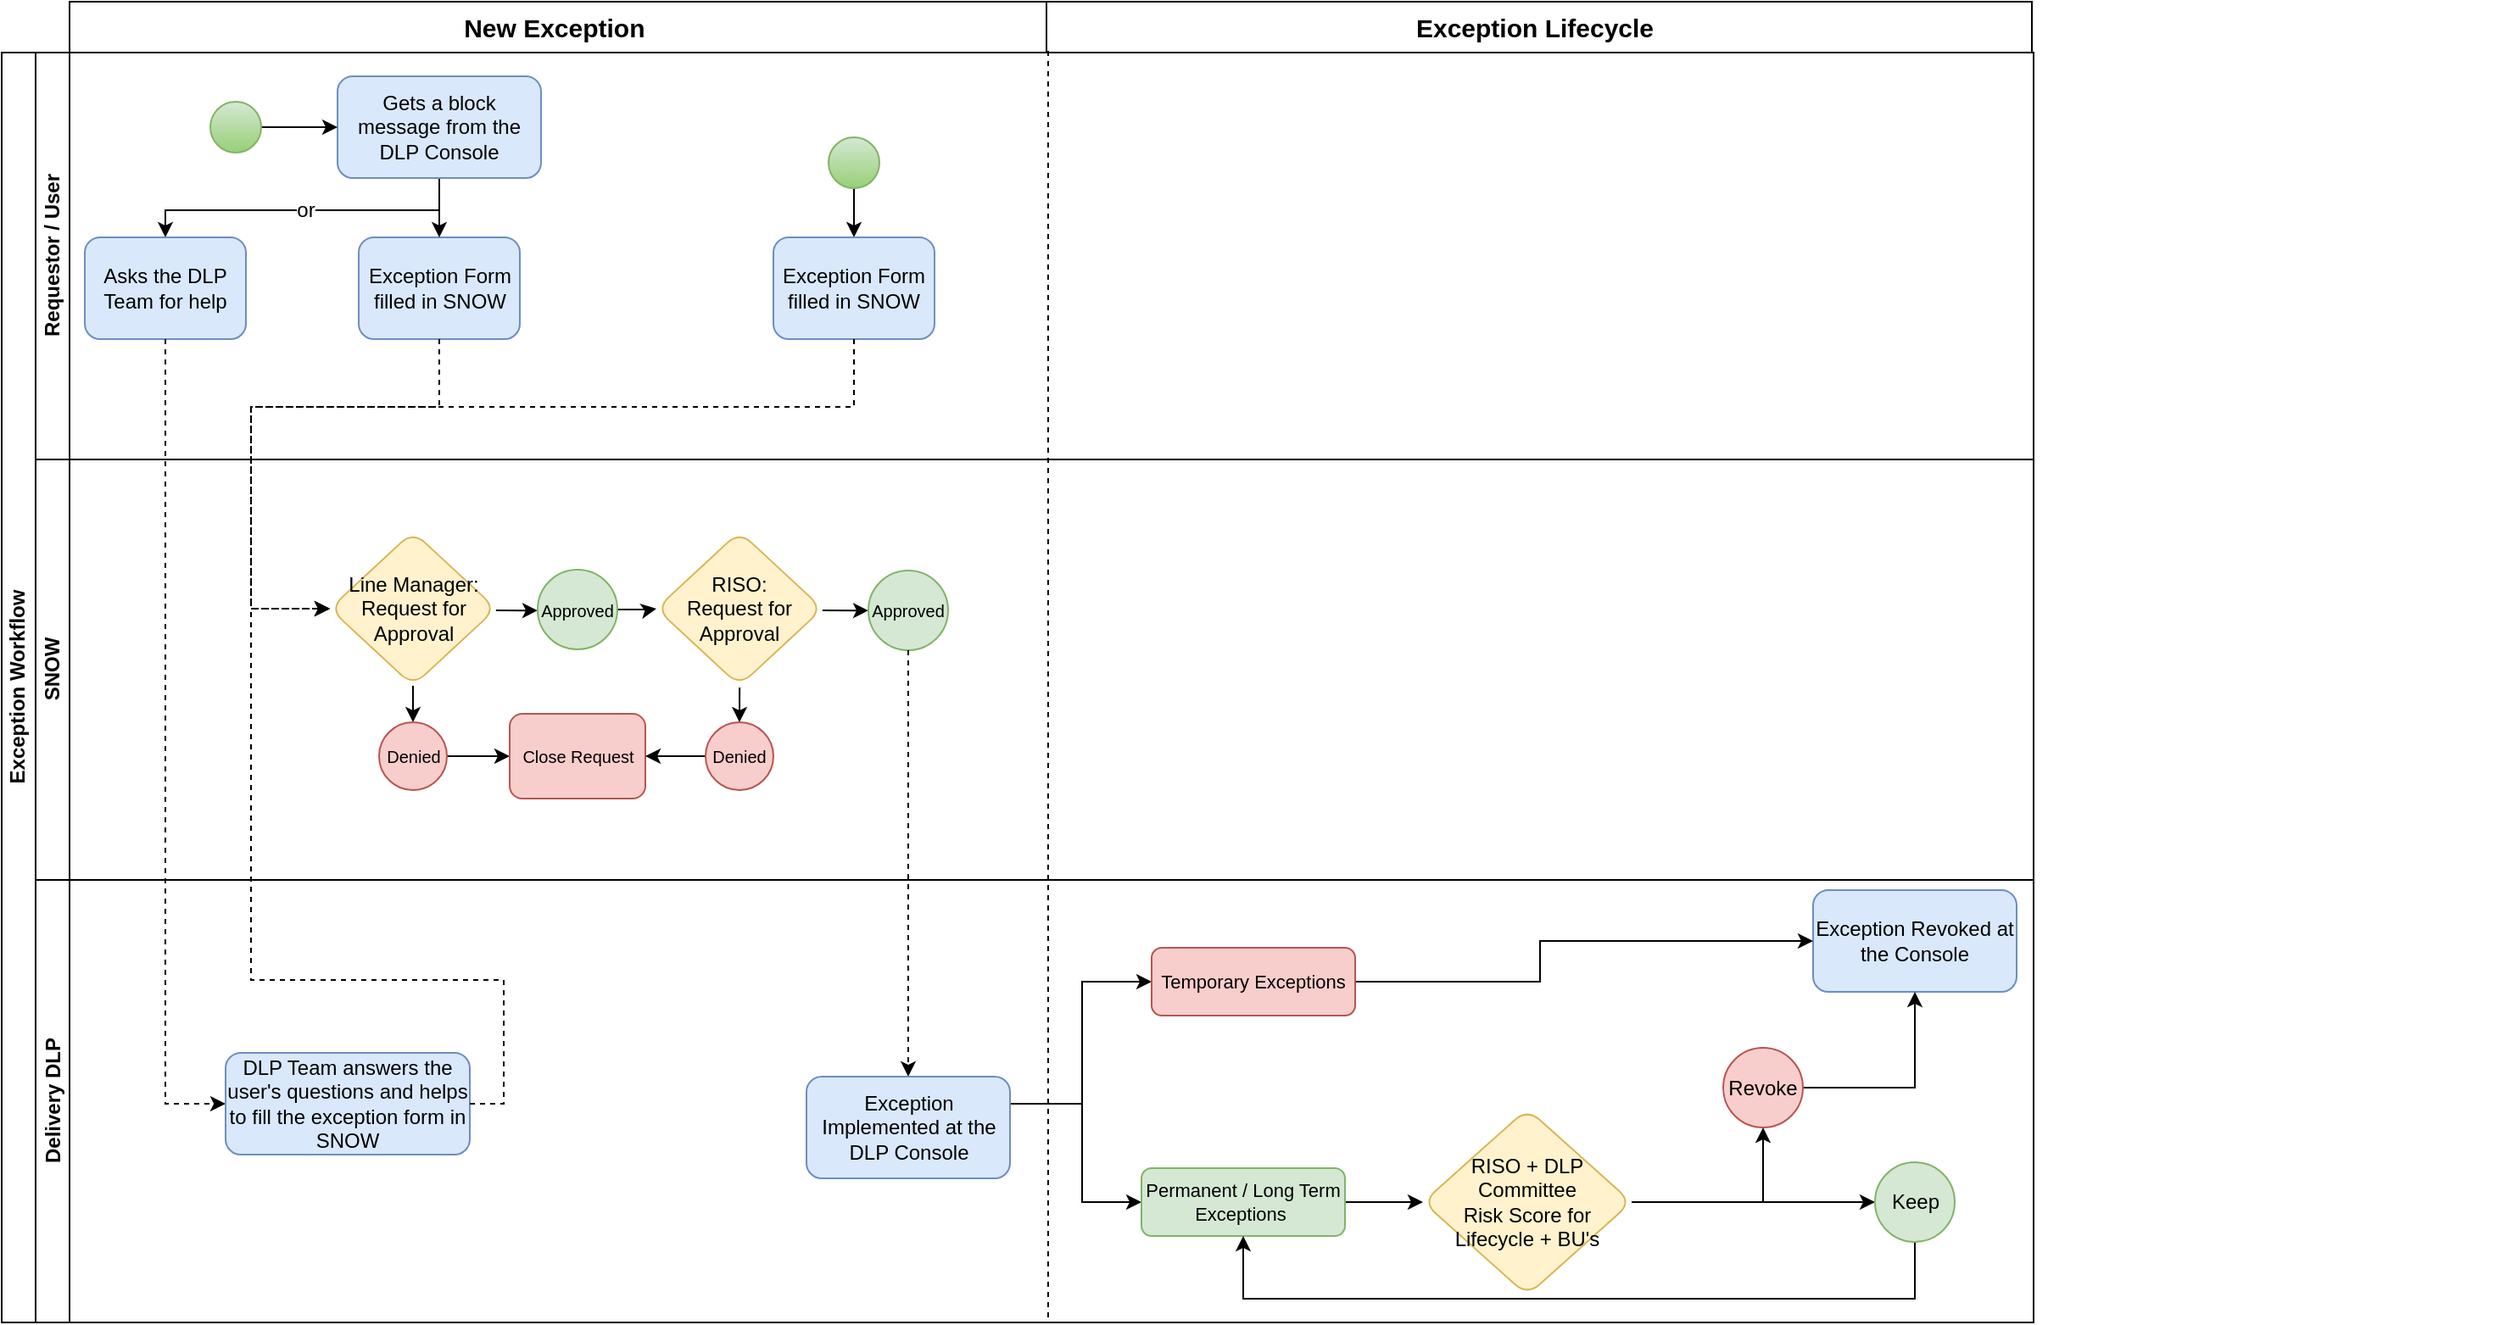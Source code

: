 <mxfile version="14.1.8" type="github"><diagram id="prtHgNgQTEPvFCAcTncT" name="Page-1"><mxGraphModel dx="868" dy="494" grid="0" gridSize="10" guides="1" tooltips="1" connect="1" arrows="1" fold="1" page="1" pageScale="1" pageWidth="827" pageHeight="1169" background="#ffffff" math="0" shadow="0"><root><mxCell id="0"/><mxCell id="1" parent="0"/><mxCell id="IFuyZPGNjVIuvtVVakYO-32" value="" style="group" vertex="1" connectable="0" parent="1"><mxGeometry x="84" width="1472" height="729" as="geometry"/></mxCell><mxCell id="IFuyZPGNjVIuvtVVakYO-29" value="" style="group" vertex="1" connectable="0" parent="IFuyZPGNjVIuvtVVakYO-32"><mxGeometry width="1472" height="729" as="geometry"/></mxCell><mxCell id="dNxyNK7c78bLwvsdeMH5-19" value="Exception Workflow" style="swimlane;html=1;childLayout=stackLayout;resizeParent=1;resizeParentMax=0;horizontal=0;startSize=20;horizontalStack=0;" parent="IFuyZPGNjVIuvtVVakYO-29" vertex="1"><mxGeometry y="30" width="1198" height="749" as="geometry"/></mxCell><mxCell id="dNxyNK7c78bLwvsdeMH5-20" value="Requestor / User" style="swimlane;html=1;startSize=20;horizontal=0;" parent="dNxyNK7c78bLwvsdeMH5-19" vertex="1"><mxGeometry x="20" width="1178" height="240" as="geometry"/></mxCell><mxCell id="dNxyNK7c78bLwvsdeMH5-24" value="Exception Form filled in SNOW" style="rounded=1;whiteSpace=wrap;html=1;fontFamily=Helvetica;fontSize=12;align=center;fillColor=#dae8fc;strokeColor=#6c8ebf;" parent="dNxyNK7c78bLwvsdeMH5-20" vertex="1"><mxGeometry x="190.5" y="109" width="95" height="60" as="geometry"/></mxCell><mxCell id="IFuyZPGNjVIuvtVVakYO-30" value="Exception Lifecycle" style="rounded=0;whiteSpace=wrap;html=1;fontSize=15;fontStyle=1" vertex="1" parent="dNxyNK7c78bLwvsdeMH5-20"><mxGeometry x="591" y="-30" width="586" height="30" as="geometry"/></mxCell><mxCell id="IFuyZPGNjVIuvtVVakYO-157" style="edgeStyle=orthogonalEdgeStyle;rounded=0;orthogonalLoop=1;jettySize=auto;html=1;entryX=0.5;entryY=0;entryDx=0;entryDy=0;fontSize=10;" edge="1" parent="dNxyNK7c78bLwvsdeMH5-20" source="IFuyZPGNjVIuvtVVakYO-155" target="dNxyNK7c78bLwvsdeMH5-24"><mxGeometry relative="1" as="geometry"/></mxCell><mxCell id="IFuyZPGNjVIuvtVVakYO-187" value="or" style="edgeStyle=orthogonalEdgeStyle;rounded=0;orthogonalLoop=1;jettySize=auto;html=1;entryX=0.5;entryY=0;entryDx=0;entryDy=0;fontSize=12;" edge="1" parent="dNxyNK7c78bLwvsdeMH5-20" source="IFuyZPGNjVIuvtVVakYO-155" target="IFuyZPGNjVIuvtVVakYO-156"><mxGeometry relative="1" as="geometry"><Array as="points"><mxPoint x="238" y="93"/><mxPoint x="77" y="93"/></Array></mxGeometry></mxCell><mxCell id="IFuyZPGNjVIuvtVVakYO-155" value="&lt;font style=&quot;font-size: 12px&quot;&gt;Gets a block message from the DLP Console&lt;/font&gt;" style="rounded=1;whiteSpace=wrap;html=1;fontSize=10;fillColor=#dae8fc;strokeColor=#6c8ebf;" vertex="1" parent="dNxyNK7c78bLwvsdeMH5-20"><mxGeometry x="178" y="14" width="120" height="60" as="geometry"/></mxCell><mxCell id="IFuyZPGNjVIuvtVVakYO-162" style="edgeStyle=orthogonalEdgeStyle;rounded=0;orthogonalLoop=1;jettySize=auto;html=1;entryX=0;entryY=0.5;entryDx=0;entryDy=0;fontSize=10;" edge="1" parent="dNxyNK7c78bLwvsdeMH5-20" source="IFuyZPGNjVIuvtVVakYO-161" target="IFuyZPGNjVIuvtVVakYO-155"><mxGeometry relative="1" as="geometry"/></mxCell><mxCell id="IFuyZPGNjVIuvtVVakYO-161" value="" style="ellipse;whiteSpace=wrap;html=1;aspect=fixed;rounded=1;fontSize=10;fillColor=#d5e8d4;strokeColor=#82b366;gradientColor=#97d077;" vertex="1" parent="dNxyNK7c78bLwvsdeMH5-20"><mxGeometry x="103" y="29" width="30" height="30" as="geometry"/></mxCell><mxCell id="IFuyZPGNjVIuvtVVakYO-165" style="edgeStyle=orthogonalEdgeStyle;rounded=0;orthogonalLoop=1;jettySize=auto;html=1;entryX=0.5;entryY=0;entryDx=0;entryDy=0;fontSize=10;" edge="1" parent="dNxyNK7c78bLwvsdeMH5-20" source="IFuyZPGNjVIuvtVVakYO-163" target="IFuyZPGNjVIuvtVVakYO-164"><mxGeometry relative="1" as="geometry"/></mxCell><mxCell id="IFuyZPGNjVIuvtVVakYO-163" value="" style="ellipse;whiteSpace=wrap;html=1;aspect=fixed;rounded=1;fontSize=10;fillColor=#d5e8d4;strokeColor=#82b366;gradientColor=#97d077;" vertex="1" parent="dNxyNK7c78bLwvsdeMH5-20"><mxGeometry x="467.5" y="50" width="30" height="30" as="geometry"/></mxCell><mxCell id="IFuyZPGNjVIuvtVVakYO-164" value="Exception Form filled in SNOW" style="rounded=1;whiteSpace=wrap;html=1;fontFamily=Helvetica;fontSize=12;align=center;fillColor=#dae8fc;strokeColor=#6c8ebf;" vertex="1" parent="dNxyNK7c78bLwvsdeMH5-20"><mxGeometry x="435" y="109" width="95" height="60" as="geometry"/></mxCell><mxCell id="IFuyZPGNjVIuvtVVakYO-156" value="Asks the DLP Team for help" style="rounded=1;whiteSpace=wrap;html=1;fontFamily=Helvetica;fontSize=12;align=center;fillColor=#dae8fc;strokeColor=#6c8ebf;" vertex="1" parent="dNxyNK7c78bLwvsdeMH5-20"><mxGeometry x="29" y="109" width="95" height="60" as="geometry"/></mxCell><mxCell id="dNxyNK7c78bLwvsdeMH5-21" value="SNOW" style="swimlane;html=1;startSize=20;horizontal=0;" parent="dNxyNK7c78bLwvsdeMH5-19" vertex="1"><mxGeometry x="20" y="240" width="1178" height="248" as="geometry"/></mxCell><mxCell id="IFuyZPGNjVIuvtVVakYO-18" style="edgeStyle=orthogonalEdgeStyle;rounded=0;orthogonalLoop=1;jettySize=auto;html=1;entryX=0;entryY=0.5;entryDx=0;entryDy=0;fontSize=10;" edge="1" parent="dNxyNK7c78bLwvsdeMH5-21" target="IFuyZPGNjVIuvtVVakYO-5"><mxGeometry relative="1" as="geometry"><mxPoint x="271.437" y="89.059" as="sourcePoint"/></mxGeometry></mxCell><mxCell id="IFuyZPGNjVIuvtVVakYO-192" style="edgeStyle=orthogonalEdgeStyle;rounded=0;orthogonalLoop=1;jettySize=auto;html=1;entryX=0.5;entryY=0;entryDx=0;entryDy=0;fontSize=12;" edge="1" parent="dNxyNK7c78bLwvsdeMH5-21" source="IFuyZPGNjVIuvtVVakYO-2" target="IFuyZPGNjVIuvtVVakYO-11"><mxGeometry relative="1" as="geometry"/></mxCell><mxCell id="IFuyZPGNjVIuvtVVakYO-2" value="&lt;font style=&quot;font-size: 12px&quot;&gt;Line Manager:&lt;br&gt;Request for Approval&lt;/font&gt;" style="rhombus;rounded=1;whiteSpace=wrap;html=1;fontFamily=Helvetica;fontSize=12;align=center;fillColor=#fff2cc;strokeColor=#d6b656;" vertex="1" parent="dNxyNK7c78bLwvsdeMH5-21"><mxGeometry x="173.5" y="42.5" width="98" height="91" as="geometry"/></mxCell><mxCell id="IFuyZPGNjVIuvtVVakYO-169" style="edgeStyle=orthogonalEdgeStyle;rounded=0;orthogonalLoop=1;jettySize=auto;html=1;entryX=0;entryY=0.5;entryDx=0;entryDy=0;fontSize=15;" edge="1" parent="dNxyNK7c78bLwvsdeMH5-21" source="IFuyZPGNjVIuvtVVakYO-5" target="IFuyZPGNjVIuvtVVakYO-82"><mxGeometry relative="1" as="geometry"/></mxCell><mxCell id="IFuyZPGNjVIuvtVVakYO-5" value="Approved" style="ellipse;whiteSpace=wrap;html=1;aspect=fixed;fillColor=#d5e8d4;strokeColor=#82b366;fontSize=10;" vertex="1" parent="dNxyNK7c78bLwvsdeMH5-21"><mxGeometry x="296" y="65" width="47" height="47" as="geometry"/></mxCell><mxCell id="IFuyZPGNjVIuvtVVakYO-191" style="edgeStyle=orthogonalEdgeStyle;rounded=0;orthogonalLoop=1;jettySize=auto;html=1;entryX=0;entryY=0.5;entryDx=0;entryDy=0;fontSize=12;" edge="1" parent="dNxyNK7c78bLwvsdeMH5-21" source="IFuyZPGNjVIuvtVVakYO-11" target="IFuyZPGNjVIuvtVVakYO-20"><mxGeometry relative="1" as="geometry"/></mxCell><mxCell id="IFuyZPGNjVIuvtVVakYO-11" value="Denied" style="ellipse;whiteSpace=wrap;html=1;aspect=fixed;rounded=1;fontSize=10;fillColor=#f8cecc;strokeColor=#b85450;" vertex="1" parent="dNxyNK7c78bLwvsdeMH5-21"><mxGeometry x="202.5" y="155" width="40" height="40" as="geometry"/></mxCell><mxCell id="IFuyZPGNjVIuvtVVakYO-20" value="Close Request" style="rounded=1;whiteSpace=wrap;html=1;fontSize=10;fillColor=#f8cecc;strokeColor=#b85450;" vertex="1" parent="dNxyNK7c78bLwvsdeMH5-21"><mxGeometry x="279.5" y="150" width="80" height="50" as="geometry"/></mxCell><mxCell id="IFuyZPGNjVIuvtVVakYO-86" style="edgeStyle=orthogonalEdgeStyle;rounded=0;orthogonalLoop=1;jettySize=auto;html=1;entryX=0.5;entryY=0;entryDx=0;entryDy=0;fontSize=10;" edge="1" parent="dNxyNK7c78bLwvsdeMH5-21" target="IFuyZPGNjVIuvtVVakYO-85"><mxGeometry relative="1" as="geometry"><mxPoint x="415.059" y="134.445" as="sourcePoint"/></mxGeometry></mxCell><mxCell id="IFuyZPGNjVIuvtVVakYO-89" style="edgeStyle=orthogonalEdgeStyle;rounded=0;orthogonalLoop=1;jettySize=auto;html=1;entryX=0;entryY=0.5;entryDx=0;entryDy=0;fontSize=10;" edge="1" parent="dNxyNK7c78bLwvsdeMH5-21" target="IFuyZPGNjVIuvtVVakYO-88"><mxGeometry relative="1" as="geometry"><mxPoint x="463.937" y="89.059" as="sourcePoint"/></mxGeometry></mxCell><mxCell id="IFuyZPGNjVIuvtVVakYO-82" value="RISO:&lt;br&gt;Request for Approval" style="rhombus;rounded=1;whiteSpace=wrap;html=1;fontFamily=Helvetica;fontSize=12;align=center;fillColor=#fff2cc;strokeColor=#d6b656;" vertex="1" parent="dNxyNK7c78bLwvsdeMH5-21"><mxGeometry x="366" y="42.5" width="98" height="91" as="geometry"/></mxCell><mxCell id="IFuyZPGNjVIuvtVVakYO-170" style="edgeStyle=orthogonalEdgeStyle;rounded=0;orthogonalLoop=1;jettySize=auto;html=1;entryX=1;entryY=0.5;entryDx=0;entryDy=0;fontSize=15;" edge="1" parent="dNxyNK7c78bLwvsdeMH5-21" source="IFuyZPGNjVIuvtVVakYO-85" target="IFuyZPGNjVIuvtVVakYO-20"><mxGeometry relative="1" as="geometry"/></mxCell><mxCell id="IFuyZPGNjVIuvtVVakYO-85" value="Denied" style="ellipse;whiteSpace=wrap;html=1;aspect=fixed;rounded=1;fontSize=10;fillColor=#f8cecc;strokeColor=#b85450;" vertex="1" parent="dNxyNK7c78bLwvsdeMH5-21"><mxGeometry x="395" y="155" width="40" height="40" as="geometry"/></mxCell><mxCell id="IFuyZPGNjVIuvtVVakYO-88" value="Approved" style="ellipse;whiteSpace=wrap;html=1;aspect=fixed;fillColor=#d5e8d4;strokeColor=#82b366;fontSize=10;" vertex="1" parent="dNxyNK7c78bLwvsdeMH5-21"><mxGeometry x="491" y="65.5" width="47" height="47" as="geometry"/></mxCell><mxCell id="IFuyZPGNjVIuvtVVakYO-160" style="edgeStyle=orthogonalEdgeStyle;rounded=0;orthogonalLoop=1;jettySize=auto;html=1;entryX=0;entryY=0.5;entryDx=0;entryDy=0;fontSize=10;dashed=1;" edge="1" parent="dNxyNK7c78bLwvsdeMH5-19" source="dNxyNK7c78bLwvsdeMH5-24" target="IFuyZPGNjVIuvtVVakYO-2"><mxGeometry relative="1" as="geometry"><Array as="points"><mxPoint x="258" y="209"/><mxPoint x="147" y="209"/><mxPoint x="147" y="328"/></Array></mxGeometry></mxCell><mxCell id="IFuyZPGNjVIuvtVVakYO-171" style="edgeStyle=orthogonalEdgeStyle;rounded=0;orthogonalLoop=1;jettySize=auto;html=1;entryX=0.5;entryY=0;entryDx=0;entryDy=0;fontSize=15;dashed=1;exitX=0.5;exitY=1;exitDx=0;exitDy=0;" edge="1" parent="dNxyNK7c78bLwvsdeMH5-19" source="IFuyZPGNjVIuvtVVakYO-88" target="IFuyZPGNjVIuvtVVakYO-23"><mxGeometry relative="1" as="geometry"><Array as="points"><mxPoint x="535" y="595"/></Array></mxGeometry></mxCell><mxCell id="IFuyZPGNjVIuvtVVakYO-189" style="edgeStyle=orthogonalEdgeStyle;rounded=0;orthogonalLoop=1;jettySize=auto;html=1;entryX=0;entryY=0.5;entryDx=0;entryDy=0;fontSize=12;dashed=1;exitX=0.5;exitY=1;exitDx=0;exitDy=0;" edge="1" parent="dNxyNK7c78bLwvsdeMH5-19" source="IFuyZPGNjVIuvtVVakYO-156" target="IFuyZPGNjVIuvtVVakYO-188"><mxGeometry relative="1" as="geometry"><Array as="points"><mxPoint x="97" y="620"/></Array></mxGeometry></mxCell><mxCell id="IFuyZPGNjVIuvtVVakYO-193" style="edgeStyle=orthogonalEdgeStyle;rounded=0;orthogonalLoop=1;jettySize=auto;html=1;entryX=0;entryY=0.5;entryDx=0;entryDy=0;fontSize=12;dashed=1;" edge="1" parent="dNxyNK7c78bLwvsdeMH5-19" source="IFuyZPGNjVIuvtVVakYO-164" target="IFuyZPGNjVIuvtVVakYO-2"><mxGeometry relative="1" as="geometry"><Array as="points"><mxPoint x="502" y="209"/><mxPoint x="147" y="209"/><mxPoint x="147" y="328"/></Array></mxGeometry></mxCell><mxCell id="dNxyNK7c78bLwvsdeMH5-22" value="Delivery DLP" style="swimlane;html=1;startSize=20;horizontal=0;" parent="dNxyNK7c78bLwvsdeMH5-19" vertex="1"><mxGeometry x="20" y="488" width="1178" height="261" as="geometry"/></mxCell><mxCell id="IFuyZPGNjVIuvtVVakYO-177" style="edgeStyle=orthogonalEdgeStyle;rounded=0;orthogonalLoop=1;jettySize=auto;html=1;entryX=0;entryY=0.5;entryDx=0;entryDy=0;fontSize=15;" edge="1" parent="dNxyNK7c78bLwvsdeMH5-22" source="IFuyZPGNjVIuvtVVakYO-23" target="IFuyZPGNjVIuvtVVakYO-33"><mxGeometry relative="1" as="geometry"><Array as="points"><mxPoint x="617" y="132"/><mxPoint x="617" y="60"/></Array></mxGeometry></mxCell><mxCell id="IFuyZPGNjVIuvtVVakYO-178" style="edgeStyle=orthogonalEdgeStyle;rounded=0;orthogonalLoop=1;jettySize=auto;html=1;entryX=0;entryY=0.5;entryDx=0;entryDy=0;fontSize=15;" edge="1" parent="dNxyNK7c78bLwvsdeMH5-22" source="IFuyZPGNjVIuvtVVakYO-23" target="IFuyZPGNjVIuvtVVakYO-34"><mxGeometry relative="1" as="geometry"><Array as="points"><mxPoint x="617" y="132"/><mxPoint x="617" y="190"/></Array></mxGeometry></mxCell><mxCell id="IFuyZPGNjVIuvtVVakYO-23" value="Exception Implemented at the DLP Console" style="rounded=1;whiteSpace=wrap;html=1;fontSize=12;fillColor=#dae8fc;strokeColor=#6c8ebf;" vertex="1" parent="dNxyNK7c78bLwvsdeMH5-22"><mxGeometry x="454.5" y="116" width="120" height="60" as="geometry"/></mxCell><mxCell id="IFuyZPGNjVIuvtVVakYO-49" value="Exception Revoked at the Console" style="rounded=1;whiteSpace=wrap;html=1;fontSize=12;fillColor=#dae8fc;strokeColor=#6c8ebf;" vertex="1" parent="dNxyNK7c78bLwvsdeMH5-22"><mxGeometry x="1048" y="6" width="120" height="60" as="geometry"/></mxCell><mxCell id="IFuyZPGNjVIuvtVVakYO-176" style="edgeStyle=orthogonalEdgeStyle;rounded=0;orthogonalLoop=1;jettySize=auto;html=1;entryX=0;entryY=0.5;entryDx=0;entryDy=0;fontSize=15;" edge="1" parent="dNxyNK7c78bLwvsdeMH5-22" source="IFuyZPGNjVIuvtVVakYO-33" target="IFuyZPGNjVIuvtVVakYO-49"><mxGeometry relative="1" as="geometry"><Array as="points"><mxPoint x="718" y="60"/><mxPoint x="887" y="60"/><mxPoint x="887" y="36"/></Array></mxGeometry></mxCell><mxCell id="IFuyZPGNjVIuvtVVakYO-33" value="Temporary Exceptions" style="rounded=1;whiteSpace=wrap;html=1;fontSize=11;fillColor=#f8cecc;strokeColor=#b85450;" vertex="1" parent="dNxyNK7c78bLwvsdeMH5-22"><mxGeometry x="658" y="40" width="120" height="40" as="geometry"/></mxCell><mxCell id="IFuyZPGNjVIuvtVVakYO-180" style="edgeStyle=orthogonalEdgeStyle;rounded=0;orthogonalLoop=1;jettySize=auto;html=1;entryX=0;entryY=0.5;entryDx=0;entryDy=0;fontSize=15;" edge="1" parent="dNxyNK7c78bLwvsdeMH5-22" source="IFuyZPGNjVIuvtVVakYO-34" target="IFuyZPGNjVIuvtVVakYO-58"><mxGeometry relative="1" as="geometry"/></mxCell><mxCell id="IFuyZPGNjVIuvtVVakYO-34" value="Permanent / Long Term Exceptions&amp;nbsp;" style="rounded=1;whiteSpace=wrap;html=1;fontSize=11;fillColor=#d5e8d4;strokeColor=#82b366;" vertex="1" parent="dNxyNK7c78bLwvsdeMH5-22"><mxGeometry x="652" y="170" width="120" height="40" as="geometry"/></mxCell><mxCell id="IFuyZPGNjVIuvtVVakYO-183" style="edgeStyle=orthogonalEdgeStyle;rounded=0;orthogonalLoop=1;jettySize=auto;html=1;entryX=0;entryY=0.5;entryDx=0;entryDy=0;fontSize=15;" edge="1" parent="dNxyNK7c78bLwvsdeMH5-22" source="IFuyZPGNjVIuvtVVakYO-58" target="IFuyZPGNjVIuvtVVakYO-181"><mxGeometry relative="1" as="geometry"/></mxCell><mxCell id="IFuyZPGNjVIuvtVVakYO-185" style="edgeStyle=orthogonalEdgeStyle;rounded=0;orthogonalLoop=1;jettySize=auto;html=1;entryX=0.5;entryY=1;entryDx=0;entryDy=0;fontSize=15;" edge="1" parent="dNxyNK7c78bLwvsdeMH5-22" source="IFuyZPGNjVIuvtVVakYO-58" target="IFuyZPGNjVIuvtVVakYO-184"><mxGeometry relative="1" as="geometry"/></mxCell><mxCell id="IFuyZPGNjVIuvtVVakYO-58" value="RISO + DLP Committee&lt;br style=&quot;font-size: 12px;&quot;&gt;Risk Score for Lifecycle + BU's" style="rhombus;rounded=1;whiteSpace=wrap;html=1;fontSize=12;fillColor=#fff2cc;strokeColor=#d6b656;" vertex="1" parent="dNxyNK7c78bLwvsdeMH5-22"><mxGeometry x="818" y="135" width="123" height="110" as="geometry"/></mxCell><mxCell id="IFuyZPGNjVIuvtVVakYO-198" style="edgeStyle=orthogonalEdgeStyle;rounded=0;orthogonalLoop=1;jettySize=auto;html=1;entryX=0.5;entryY=1;entryDx=0;entryDy=0;fontSize=12;" edge="1" parent="dNxyNK7c78bLwvsdeMH5-22" source="IFuyZPGNjVIuvtVVakYO-181" target="IFuyZPGNjVIuvtVVakYO-34"><mxGeometry relative="1" as="geometry"><Array as="points"><mxPoint x="1108" y="247"/><mxPoint x="712" y="247"/></Array></mxGeometry></mxCell><mxCell id="IFuyZPGNjVIuvtVVakYO-181" value="Keep" style="ellipse;whiteSpace=wrap;html=1;aspect=fixed;fillColor=#d5e8d4;strokeColor=#82b366;fontSize=12;" vertex="1" parent="dNxyNK7c78bLwvsdeMH5-22"><mxGeometry x="1084.5" y="166.5" width="47" height="47" as="geometry"/></mxCell><mxCell id="IFuyZPGNjVIuvtVVakYO-186" style="edgeStyle=orthogonalEdgeStyle;rounded=0;orthogonalLoop=1;jettySize=auto;html=1;entryX=0.5;entryY=1;entryDx=0;entryDy=0;fontSize=15;" edge="1" parent="dNxyNK7c78bLwvsdeMH5-22" source="IFuyZPGNjVIuvtVVakYO-184" target="IFuyZPGNjVIuvtVVakYO-49"><mxGeometry relative="1" as="geometry"/></mxCell><mxCell id="IFuyZPGNjVIuvtVVakYO-184" value="Revoke" style="ellipse;whiteSpace=wrap;html=1;aspect=fixed;rounded=1;fontSize=12;fillColor=#f8cecc;strokeColor=#b85450;" vertex="1" parent="dNxyNK7c78bLwvsdeMH5-22"><mxGeometry x="995" y="99" width="47" height="47" as="geometry"/></mxCell><mxCell id="IFuyZPGNjVIuvtVVakYO-188" value="DLP Team answers the user's questions and helps to fill the exception form in SNOW" style="rounded=1;whiteSpace=wrap;html=1;fontFamily=Helvetica;fontSize=12;align=center;fillColor=#dae8fc;strokeColor=#6c8ebf;" vertex="1" parent="dNxyNK7c78bLwvsdeMH5-22"><mxGeometry x="112" y="102" width="144" height="60" as="geometry"/></mxCell><mxCell id="IFuyZPGNjVIuvtVVakYO-199" style="edgeStyle=orthogonalEdgeStyle;rounded=0;orthogonalLoop=1;jettySize=auto;html=1;entryX=0;entryY=0.5;entryDx=0;entryDy=0;fontSize=12;exitX=1;exitY=0.5;exitDx=0;exitDy=0;dashed=1;" edge="1" parent="dNxyNK7c78bLwvsdeMH5-19" source="IFuyZPGNjVIuvtVVakYO-188" target="IFuyZPGNjVIuvtVVakYO-2"><mxGeometry relative="1" as="geometry"><Array as="points"><mxPoint x="296" y="620"/><mxPoint x="296" y="547"/><mxPoint x="147" y="547"/><mxPoint x="147" y="328"/></Array></mxGeometry></mxCell><mxCell id="IFuyZPGNjVIuvtVVakYO-28" value="New Exception&amp;nbsp;" style="rounded=0;whiteSpace=wrap;html=1;fontSize=15;fontStyle=1" vertex="1" parent="IFuyZPGNjVIuvtVVakYO-29"><mxGeometry x="40" width="576" height="30" as="geometry"/></mxCell><mxCell id="IFuyZPGNjVIuvtVVakYO-94" value="" style="endArrow=none;dashed=1;html=1;fontSize=10;" edge="1" parent="1"><mxGeometry width="50" height="50" relative="1" as="geometry"><mxPoint x="701" y="776" as="sourcePoint"/><mxPoint x="701" y="28" as="targetPoint"/></mxGeometry></mxCell></root></mxGraphModel></diagram></mxfile>